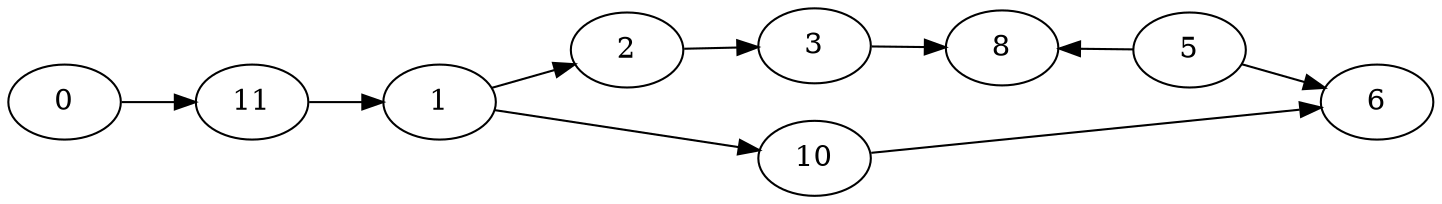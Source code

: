 digraph G {
graph [rankdir=LR];
"11" -> "1"
"1" -> "2"
"2" -> "3"
"1" -> "10"
"3" -> "8"
"8" -> "5" [ dir=back; ]
"5" -> "6"
"10" -> "6"
"0" -> "11"
}
